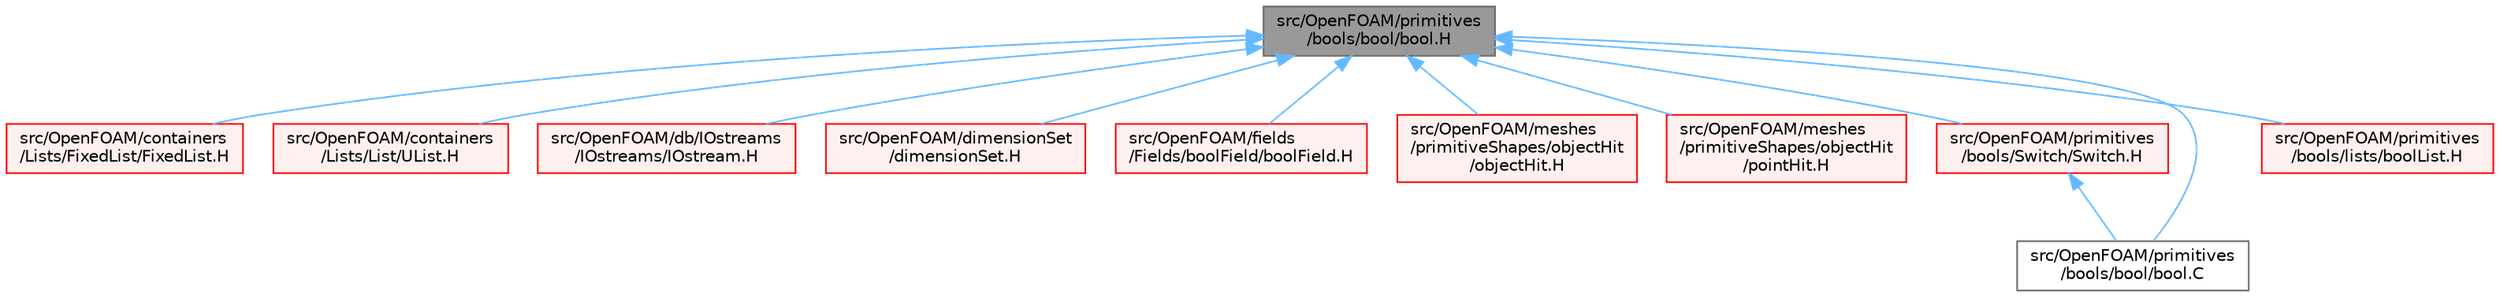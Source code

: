 digraph "src/OpenFOAM/primitives/bools/bool/bool.H"
{
 // LATEX_PDF_SIZE
  bgcolor="transparent";
  edge [fontname=Helvetica,fontsize=10,labelfontname=Helvetica,labelfontsize=10];
  node [fontname=Helvetica,fontsize=10,shape=box,height=0.2,width=0.4];
  Node1 [id="Node000001",label="src/OpenFOAM/primitives\l/bools/bool/bool.H",height=0.2,width=0.4,color="gray40", fillcolor="grey60", style="filled", fontcolor="black",tooltip="System bool."];
  Node1 -> Node2 [id="edge1_Node000001_Node000002",dir="back",color="steelblue1",style="solid",tooltip=" "];
  Node2 [id="Node000002",label="src/OpenFOAM/containers\l/Lists/FixedList/FixedList.H",height=0.2,width=0.4,color="red", fillcolor="#FFF0F0", style="filled",URL="$FixedList_8H.html",tooltip=" "];
  Node1 -> Node8095 [id="edge2_Node000001_Node008095",dir="back",color="steelblue1",style="solid",tooltip=" "];
  Node8095 [id="Node008095",label="src/OpenFOAM/containers\l/Lists/List/UList.H",height=0.2,width=0.4,color="red", fillcolor="#FFF0F0", style="filled",URL="$UList_8H.html",tooltip=" "];
  Node1 -> Node8186 [id="edge3_Node000001_Node008186",dir="back",color="steelblue1",style="solid",tooltip=" "];
  Node8186 [id="Node008186",label="src/OpenFOAM/db/IOstreams\l/IOstreams/IOstream.H",height=0.2,width=0.4,color="red", fillcolor="#FFF0F0", style="filled",URL="$IOstream_8H.html",tooltip=" "];
  Node1 -> Node6056 [id="edge4_Node000001_Node006056",dir="back",color="steelblue1",style="solid",tooltip=" "];
  Node6056 [id="Node006056",label="src/OpenFOAM/dimensionSet\l/dimensionSet.H",height=0.2,width=0.4,color="red", fillcolor="#FFF0F0", style="filled",URL="$dimensionSet_8H.html",tooltip=" "];
  Node1 -> Node5318 [id="edge5_Node000001_Node005318",dir="back",color="steelblue1",style="solid",tooltip=" "];
  Node5318 [id="Node005318",label="src/OpenFOAM/fields\l/Fields/boolField/boolField.H",height=0.2,width=0.4,color="red", fillcolor="#FFF0F0", style="filled",URL="$boolField_8H.html",tooltip=" "];
  Node1 -> Node8586 [id="edge6_Node000001_Node008586",dir="back",color="steelblue1",style="solid",tooltip=" "];
  Node8586 [id="Node008586",label="src/OpenFOAM/meshes\l/primitiveShapes/objectHit\l/objectHit.H",height=0.2,width=0.4,color="red", fillcolor="#FFF0F0", style="filled",URL="$objectHit_8H.html",tooltip=" "];
  Node1 -> Node8290 [id="edge7_Node000001_Node008290",dir="back",color="steelblue1",style="solid",tooltip=" "];
  Node8290 [id="Node008290",label="src/OpenFOAM/meshes\l/primitiveShapes/objectHit\l/pointHit.H",height=0.2,width=0.4,color="red", fillcolor="#FFF0F0", style="filled",URL="$pointHit_8H.html",tooltip=" "];
  Node1 -> Node8587 [id="edge8_Node000001_Node008587",dir="back",color="steelblue1",style="solid",tooltip=" "];
  Node8587 [id="Node008587",label="src/OpenFOAM/primitives\l/bools/Switch/Switch.H",height=0.2,width=0.4,color="red", fillcolor="#FFF0F0", style="filled",URL="$Switch_8H.html",tooltip=" "];
  Node8587 -> Node8216 [id="edge9_Node008587_Node008216",dir="back",color="steelblue1",style="solid",tooltip=" "];
  Node8216 [id="Node008216",label="src/OpenFOAM/primitives\l/bools/bool/bool.C",height=0.2,width=0.4,color="grey40", fillcolor="white", style="filled",URL="$bool_8C.html",tooltip=" "];
  Node1 -> Node8216 [id="edge10_Node000001_Node008216",dir="back",color="steelblue1",style="solid",tooltip=" "];
  Node1 -> Node8163 [id="edge11_Node000001_Node008163",dir="back",color="steelblue1",style="solid",tooltip=" "];
  Node8163 [id="Node008163",label="src/OpenFOAM/primitives\l/bools/lists/boolList.H",height=0.2,width=0.4,color="red", fillcolor="#FFF0F0", style="filled",URL="$boolList_8H.html",tooltip=" "];
}
